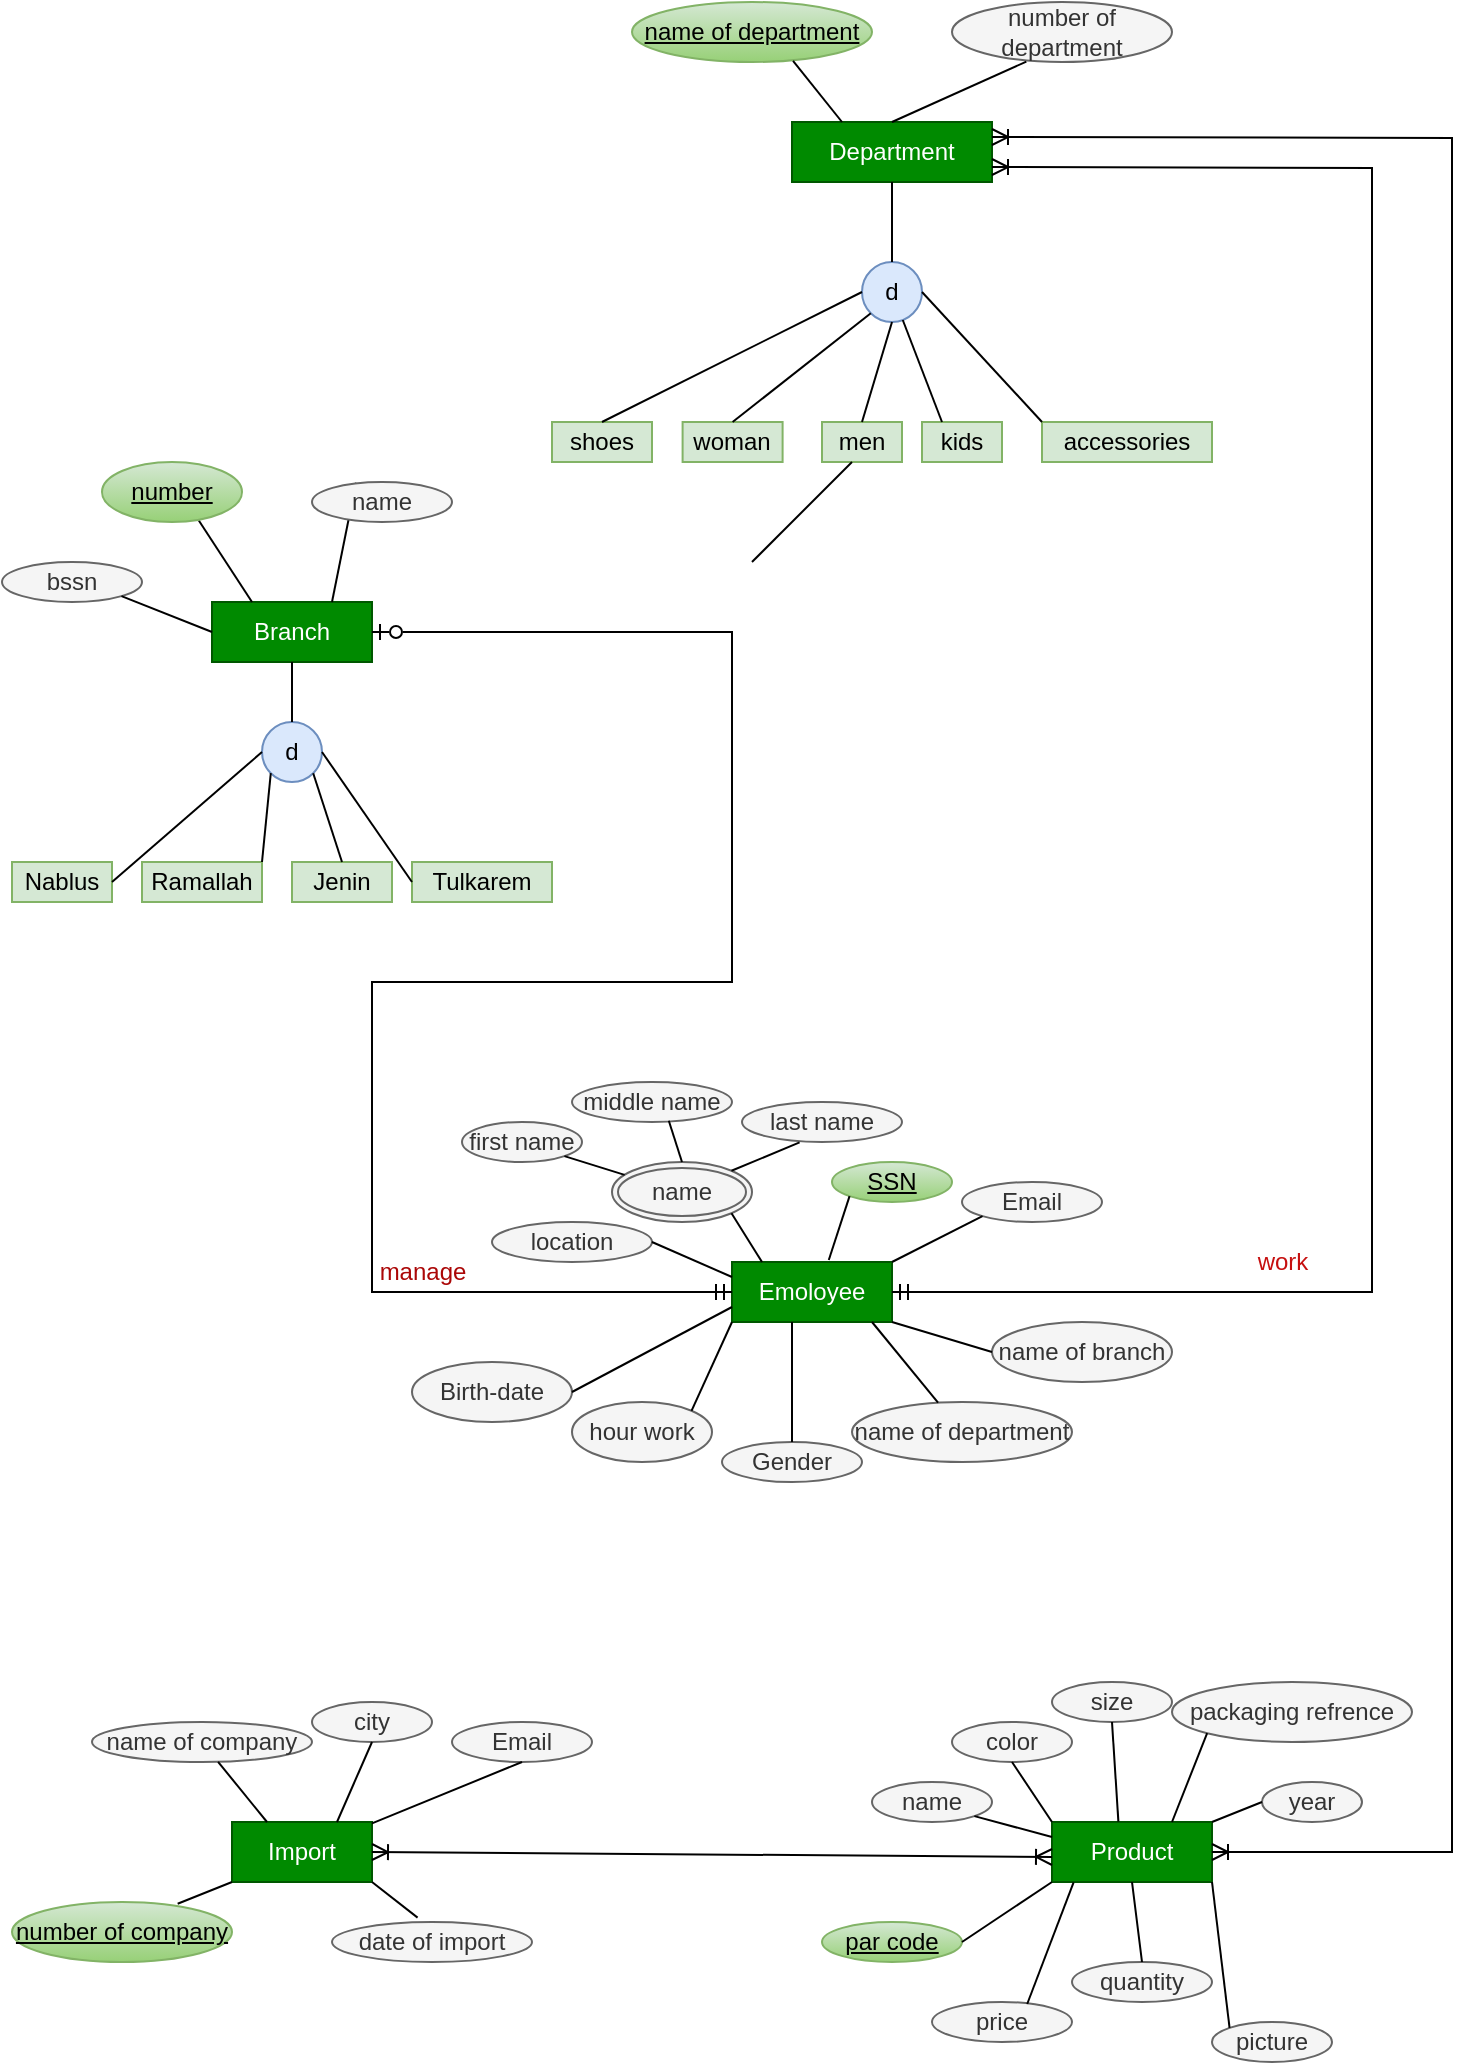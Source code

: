 <mxfile version="22.0.2" type="device">
  <diagram name="Page-1" id="Y_unuWss1Bau1ZSVa-Re">
    <mxGraphModel dx="1727" dy="1023" grid="1" gridSize="10" guides="1" tooltips="1" connect="1" arrows="1" fold="1" page="1" pageScale="1" pageWidth="850" pageHeight="1100" math="0" shadow="0">
      <root>
        <mxCell id="0" />
        <mxCell id="1" parent="0" />
        <mxCell id="bqPSvpWIjxF31g4MlMue-62" value="Emoloyee" style="rounded=0;whiteSpace=wrap;html=1;fillColor=#008a00;fontColor=#ffffff;strokeColor=#005700;" parent="1" vertex="1">
          <mxGeometry x="390" y="1080" width="80" height="30" as="geometry" />
        </mxCell>
        <mxCell id="bqPSvpWIjxF31g4MlMue-63" value="Product" style="rounded=0;whiteSpace=wrap;html=1;fillColor=#008a00;fontColor=#ffffff;strokeColor=#005700;" parent="1" vertex="1">
          <mxGeometry x="550" y="1360" width="80" height="30" as="geometry" />
        </mxCell>
        <mxCell id="bqPSvpWIjxF31g4MlMue-64" value="Import" style="rounded=0;whiteSpace=wrap;html=1;fillColor=#008a00;fontColor=#ffffff;strokeColor=#005700;" parent="1" vertex="1">
          <mxGeometry x="140" y="1360" width="70" height="30" as="geometry" />
        </mxCell>
        <mxCell id="bqPSvpWIjxF31g4MlMue-65" value="Department" style="rounded=0;whiteSpace=wrap;html=1;fillColor=#008a00;fontColor=#ffffff;strokeColor=#005700;" parent="1" vertex="1">
          <mxGeometry x="420" y="510" width="100" height="30" as="geometry" />
        </mxCell>
        <mxCell id="bqPSvpWIjxF31g4MlMue-66" value="Branch" style="rounded=0;whiteSpace=wrap;html=1;fillColor=#008a00;fontColor=#ffffff;strokeColor=#005700;" parent="1" vertex="1">
          <mxGeometry x="130" y="750" width="80" height="30" as="geometry" />
        </mxCell>
        <mxCell id="bqPSvpWIjxF31g4MlMue-69" value="" style="endArrow=none;html=1;rounded=0;exitX=0.75;exitY=0;exitDx=0;exitDy=0;entryX=0.314;entryY=0.02;entryDx=0;entryDy=0;entryPerimeter=0;" parent="1" source="bqPSvpWIjxF31g4MlMue-66" target="bqPSvpWIjxF31g4MlMue-85" edge="1">
          <mxGeometry width="50" height="50" relative="1" as="geometry">
            <mxPoint x="100" y="1035" as="sourcePoint" />
            <mxPoint x="130" y="1005" as="targetPoint" />
            <Array as="points" />
          </mxGeometry>
        </mxCell>
        <mxCell id="bqPSvpWIjxF31g4MlMue-70" value="" style="endArrow=none;html=1;rounded=0;exitX=0.674;exitY=0.913;exitDx=0;exitDy=0;exitPerimeter=0;entryX=0.25;entryY=0;entryDx=0;entryDy=0;" parent="1" source="bqPSvpWIjxF31g4MlMue-84" target="bqPSvpWIjxF31g4MlMue-66" edge="1">
          <mxGeometry width="50" height="50" relative="1" as="geometry">
            <mxPoint x="55.343" y="1010.343" as="sourcePoint" />
            <mxPoint x="70" y="1025" as="targetPoint" />
          </mxGeometry>
        </mxCell>
        <mxCell id="bqPSvpWIjxF31g4MlMue-83" value="name" style="ellipse;shape=doubleEllipse;margin=3;whiteSpace=wrap;html=1;align=center;fillColor=#f5f5f5;fontColor=#333333;strokeColor=#666666;" parent="1" vertex="1">
          <mxGeometry x="330" y="1030" width="70" height="30" as="geometry" />
        </mxCell>
        <mxCell id="bqPSvpWIjxF31g4MlMue-84" value="number" style="ellipse;whiteSpace=wrap;html=1;align=center;fontStyle=4;fillColor=#d5e8d4;strokeColor=#82b366;gradientColor=#97d077;" parent="1" vertex="1">
          <mxGeometry x="75" y="680" width="70" height="30" as="geometry" />
        </mxCell>
        <mxCell id="bqPSvpWIjxF31g4MlMue-85" value="name" style="ellipse;whiteSpace=wrap;html=1;align=center;fillColor=#f5f5f5;fontColor=#333333;strokeColor=#666666;" parent="1" vertex="1">
          <mxGeometry x="180" y="690" width="70" height="20" as="geometry" />
        </mxCell>
        <mxCell id="bqPSvpWIjxF31g4MlMue-86" value="" style="endArrow=none;html=1;rounded=0;exitX=1;exitY=1;exitDx=0;exitDy=0;" parent="1" source="bqPSvpWIjxF31g4MlMue-83" edge="1">
          <mxGeometry relative="1" as="geometry">
            <mxPoint x="390" y="1070" as="sourcePoint" />
            <mxPoint x="405" y="1080" as="targetPoint" />
          </mxGeometry>
        </mxCell>
        <mxCell id="bqPSvpWIjxF31g4MlMue-87" value="last name" style="ellipse;whiteSpace=wrap;html=1;align=center;fillColor=#f5f5f5;fontColor=#333333;strokeColor=#666666;" parent="1" vertex="1">
          <mxGeometry x="395" y="1000" width="80" height="20" as="geometry" />
        </mxCell>
        <mxCell id="bqPSvpWIjxF31g4MlMue-88" value="middle name" style="ellipse;whiteSpace=wrap;html=1;align=center;fillColor=#f5f5f5;fontColor=#333333;strokeColor=#666666;" parent="1" vertex="1">
          <mxGeometry x="310" y="990" width="80" height="20" as="geometry" />
        </mxCell>
        <mxCell id="bqPSvpWIjxF31g4MlMue-89" value="first name" style="ellipse;whiteSpace=wrap;html=1;align=center;fillColor=#f5f5f5;fontColor=#333333;strokeColor=#666666;" parent="1" vertex="1">
          <mxGeometry x="255" y="1010" width="60" height="20" as="geometry" />
        </mxCell>
        <mxCell id="bqPSvpWIjxF31g4MlMue-90" value="" style="endArrow=none;html=1;rounded=0;exitX=1;exitY=1;exitDx=0;exitDy=0;" parent="1" source="bqPSvpWIjxF31g4MlMue-89" target="bqPSvpWIjxF31g4MlMue-83" edge="1">
          <mxGeometry relative="1" as="geometry">
            <mxPoint x="240" y="1039" as="sourcePoint" />
            <mxPoint x="400" y="1039" as="targetPoint" />
          </mxGeometry>
        </mxCell>
        <mxCell id="bqPSvpWIjxF31g4MlMue-91" value="" style="endArrow=none;html=1;rounded=0;entryX=0.5;entryY=0;entryDx=0;entryDy=0;exitX=0.605;exitY=0.97;exitDx=0;exitDy=0;exitPerimeter=0;" parent="1" source="bqPSvpWIjxF31g4MlMue-88" target="bqPSvpWIjxF31g4MlMue-83" edge="1">
          <mxGeometry relative="1" as="geometry">
            <mxPoint x="350" y="1030" as="sourcePoint" />
            <mxPoint x="480" y="1030" as="targetPoint" />
          </mxGeometry>
        </mxCell>
        <mxCell id="bqPSvpWIjxF31g4MlMue-92" value="" style="endArrow=none;html=1;rounded=0;exitX=1;exitY=0;exitDx=0;exitDy=0;entryX=0.36;entryY=1.01;entryDx=0;entryDy=0;entryPerimeter=0;" parent="1" source="bqPSvpWIjxF31g4MlMue-83" target="bqPSvpWIjxF31g4MlMue-87" edge="1">
          <mxGeometry relative="1" as="geometry">
            <mxPoint x="380" y="1040" as="sourcePoint" />
            <mxPoint x="540" y="1040" as="targetPoint" />
          </mxGeometry>
        </mxCell>
        <mxCell id="bqPSvpWIjxF31g4MlMue-93" value="SSN" style="ellipse;whiteSpace=wrap;html=1;align=center;fontStyle=4;fillColor=#d5e8d4;strokeColor=#82b366;gradientColor=#97d077;" parent="1" vertex="1">
          <mxGeometry x="440" y="1030" width="60" height="20" as="geometry" />
        </mxCell>
        <mxCell id="bqPSvpWIjxF31g4MlMue-94" value="" style="endArrow=none;html=1;rounded=0;exitX=0.605;exitY=-0.033;exitDx=0;exitDy=0;exitPerimeter=0;entryX=0;entryY=1;entryDx=0;entryDy=0;" parent="1" source="bqPSvpWIjxF31g4MlMue-62" target="bqPSvpWIjxF31g4MlMue-93" edge="1">
          <mxGeometry relative="1" as="geometry">
            <mxPoint x="440" y="1070" as="sourcePoint" />
            <mxPoint x="480" y="1060" as="targetPoint" />
          </mxGeometry>
        </mxCell>
        <mxCell id="bqPSvpWIjxF31g4MlMue-95" value="location" style="ellipse;whiteSpace=wrap;html=1;align=center;fillColor=#f5f5f5;fontColor=#333333;strokeColor=#666666;" parent="1" vertex="1">
          <mxGeometry x="270" y="1060" width="80" height="20" as="geometry" />
        </mxCell>
        <mxCell id="bqPSvpWIjxF31g4MlMue-96" value="" style="endArrow=none;html=1;rounded=0;exitX=1;exitY=0.5;exitDx=0;exitDy=0;entryX=0;entryY=0.25;entryDx=0;entryDy=0;" parent="1" source="bqPSvpWIjxF31g4MlMue-95" target="bqPSvpWIjxF31g4MlMue-62" edge="1">
          <mxGeometry relative="1" as="geometry">
            <mxPoint x="340" y="990" as="sourcePoint" />
            <mxPoint x="500" y="990" as="targetPoint" />
          </mxGeometry>
        </mxCell>
        <mxCell id="bqPSvpWIjxF31g4MlMue-97" value="Email" style="ellipse;whiteSpace=wrap;html=1;align=center;fillColor=#f5f5f5;fontColor=#333333;strokeColor=#666666;" parent="1" vertex="1">
          <mxGeometry x="505" y="1040" width="70" height="20" as="geometry" />
        </mxCell>
        <mxCell id="bqPSvpWIjxF31g4MlMue-98" value="" style="endArrow=none;html=1;rounded=0;exitX=1;exitY=0;exitDx=0;exitDy=0;entryX=0;entryY=1;entryDx=0;entryDy=0;" parent="1" source="bqPSvpWIjxF31g4MlMue-62" target="bqPSvpWIjxF31g4MlMue-97" edge="1">
          <mxGeometry relative="1" as="geometry">
            <mxPoint x="340" y="990" as="sourcePoint" />
            <mxPoint x="500" y="990" as="targetPoint" />
          </mxGeometry>
        </mxCell>
        <mxCell id="bqPSvpWIjxF31g4MlMue-99" value="hour work" style="ellipse;whiteSpace=wrap;html=1;align=center;fillColor=#f5f5f5;fontColor=#333333;strokeColor=#666666;" parent="1" vertex="1">
          <mxGeometry x="310" y="1150" width="70" height="30" as="geometry" />
        </mxCell>
        <mxCell id="bqPSvpWIjxF31g4MlMue-100" value="" style="endArrow=none;html=1;rounded=0;exitX=1;exitY=0;exitDx=0;exitDy=0;" parent="1" source="bqPSvpWIjxF31g4MlMue-99" edge="1">
          <mxGeometry relative="1" as="geometry">
            <mxPoint x="340" y="990" as="sourcePoint" />
            <mxPoint x="390" y="1110" as="targetPoint" />
          </mxGeometry>
        </mxCell>
        <mxCell id="bqPSvpWIjxF31g4MlMue-101" value="Gender" style="ellipse;whiteSpace=wrap;html=1;align=center;fillColor=#f5f5f5;fontColor=#333333;strokeColor=#666666;" parent="1" vertex="1">
          <mxGeometry x="385" y="1170" width="70" height="20" as="geometry" />
        </mxCell>
        <mxCell id="bqPSvpWIjxF31g4MlMue-102" value="" style="endArrow=none;html=1;rounded=0;exitX=0.5;exitY=0;exitDx=0;exitDy=0;entryX=0.375;entryY=1;entryDx=0;entryDy=0;entryPerimeter=0;" parent="1" source="bqPSvpWIjxF31g4MlMue-101" target="bqPSvpWIjxF31g4MlMue-62" edge="1">
          <mxGeometry relative="1" as="geometry">
            <mxPoint x="340" y="990" as="sourcePoint" />
            <mxPoint x="500" y="990" as="targetPoint" />
          </mxGeometry>
        </mxCell>
        <mxCell id="bqPSvpWIjxF31g4MlMue-103" value="name of department" style="ellipse;whiteSpace=wrap;html=1;align=center;fillColor=#f5f5f5;fontColor=#333333;strokeColor=#666666;" parent="1" vertex="1">
          <mxGeometry x="450" y="1150" width="110" height="30" as="geometry" />
        </mxCell>
        <mxCell id="bqPSvpWIjxF31g4MlMue-104" value="" style="endArrow=none;html=1;rounded=0;" parent="1" source="bqPSvpWIjxF31g4MlMue-103" edge="1">
          <mxGeometry relative="1" as="geometry">
            <mxPoint x="340" y="990" as="sourcePoint" />
            <mxPoint x="460" y="1110" as="targetPoint" />
          </mxGeometry>
        </mxCell>
        <mxCell id="bqPSvpWIjxF31g4MlMue-105" value="name of branch" style="ellipse;whiteSpace=wrap;html=1;align=center;fillColor=#f5f5f5;fontColor=#333333;strokeColor=#666666;" parent="1" vertex="1">
          <mxGeometry x="520" y="1110" width="90" height="30" as="geometry" />
        </mxCell>
        <mxCell id="bqPSvpWIjxF31g4MlMue-106" value="" style="endArrow=none;html=1;rounded=0;exitX=1;exitY=1;exitDx=0;exitDy=0;entryX=0;entryY=0.5;entryDx=0;entryDy=0;" parent="1" source="bqPSvpWIjxF31g4MlMue-62" target="bqPSvpWIjxF31g4MlMue-105" edge="1">
          <mxGeometry relative="1" as="geometry">
            <mxPoint x="520" y="920" as="sourcePoint" />
            <mxPoint x="530" y="1120" as="targetPoint" />
          </mxGeometry>
        </mxCell>
        <mxCell id="bqPSvpWIjxF31g4MlMue-107" value="Birth-date" style="ellipse;whiteSpace=wrap;html=1;align=center;fillColor=#f5f5f5;fontColor=#333333;strokeColor=#666666;" parent="1" vertex="1">
          <mxGeometry x="230" y="1130" width="80" height="30" as="geometry" />
        </mxCell>
        <mxCell id="bqPSvpWIjxF31g4MlMue-108" value="" style="endArrow=none;html=1;rounded=0;exitX=1;exitY=0.5;exitDx=0;exitDy=0;entryX=0;entryY=0.75;entryDx=0;entryDy=0;" parent="1" source="bqPSvpWIjxF31g4MlMue-107" target="bqPSvpWIjxF31g4MlMue-62" edge="1">
          <mxGeometry relative="1" as="geometry">
            <mxPoint x="340" y="990" as="sourcePoint" />
            <mxPoint x="500" y="990" as="targetPoint" />
          </mxGeometry>
        </mxCell>
        <mxCell id="bqPSvpWIjxF31g4MlMue-111" value="number of department" style="ellipse;whiteSpace=wrap;html=1;align=center;fillColor=#f5f5f5;fontColor=#333333;strokeColor=#666666;" parent="1" vertex="1">
          <mxGeometry x="500" y="450" width="110" height="30" as="geometry" />
        </mxCell>
        <mxCell id="bqPSvpWIjxF31g4MlMue-113" value="name of department" style="ellipse;whiteSpace=wrap;html=1;align=center;fontStyle=4;fillColor=#d5e8d4;strokeColor=#82b366;gradientColor=#97d077;" parent="1" vertex="1">
          <mxGeometry x="340" y="450" width="120" height="30" as="geometry" />
        </mxCell>
        <mxCell id="bqPSvpWIjxF31g4MlMue-114" value="" style="endArrow=none;html=1;rounded=0;exitX=0.671;exitY=0.98;exitDx=0;exitDy=0;exitPerimeter=0;entryX=0.25;entryY=0;entryDx=0;entryDy=0;" parent="1" source="bqPSvpWIjxF31g4MlMue-113" target="bqPSvpWIjxF31g4MlMue-65" edge="1">
          <mxGeometry relative="1" as="geometry">
            <mxPoint x="340" y="1010" as="sourcePoint" />
            <mxPoint x="500" y="1010" as="targetPoint" />
          </mxGeometry>
        </mxCell>
        <mxCell id="bqPSvpWIjxF31g4MlMue-115" value="" style="endArrow=none;html=1;rounded=0;exitX=0.338;exitY=0.993;exitDx=0;exitDy=0;exitPerimeter=0;entryX=0.5;entryY=0;entryDx=0;entryDy=0;" parent="1" source="bqPSvpWIjxF31g4MlMue-111" target="bqPSvpWIjxF31g4MlMue-65" edge="1">
          <mxGeometry relative="1" as="geometry">
            <mxPoint x="340" y="1010" as="sourcePoint" />
            <mxPoint x="500" y="1010" as="targetPoint" />
          </mxGeometry>
        </mxCell>
        <mxCell id="bqPSvpWIjxF31g4MlMue-116" value="name of company" style="ellipse;whiteSpace=wrap;html=1;align=center;fillColor=#f5f5f5;fontColor=#333333;strokeColor=#666666;" parent="1" vertex="1">
          <mxGeometry x="70" y="1310" width="110" height="20" as="geometry" />
        </mxCell>
        <mxCell id="bqPSvpWIjxF31g4MlMue-117" value="" style="endArrow=none;html=1;rounded=0;entryX=0.25;entryY=0;entryDx=0;entryDy=0;" parent="1" source="bqPSvpWIjxF31g4MlMue-116" target="bqPSvpWIjxF31g4MlMue-64" edge="1">
          <mxGeometry relative="1" as="geometry">
            <mxPoint x="360" y="1260" as="sourcePoint" />
            <mxPoint x="520" y="1260" as="targetPoint" />
          </mxGeometry>
        </mxCell>
        <mxCell id="bqPSvpWIjxF31g4MlMue-118" value="city" style="ellipse;whiteSpace=wrap;html=1;align=center;fillColor=#f5f5f5;fontColor=#333333;strokeColor=#666666;" parent="1" vertex="1">
          <mxGeometry x="180" y="1300" width="60" height="20" as="geometry" />
        </mxCell>
        <mxCell id="bqPSvpWIjxF31g4MlMue-120" value="" style="endArrow=none;html=1;rounded=0;exitX=0.5;exitY=1;exitDx=0;exitDy=0;entryX=0.75;entryY=0;entryDx=0;entryDy=0;" parent="1" source="bqPSvpWIjxF31g4MlMue-118" target="bqPSvpWIjxF31g4MlMue-64" edge="1">
          <mxGeometry relative="1" as="geometry">
            <mxPoint x="360" y="1260" as="sourcePoint" />
            <mxPoint x="520" y="1260" as="targetPoint" />
          </mxGeometry>
        </mxCell>
        <mxCell id="bqPSvpWIjxF31g4MlMue-121" value="Email" style="ellipse;whiteSpace=wrap;html=1;align=center;fillColor=#f5f5f5;fontColor=#333333;strokeColor=#666666;" parent="1" vertex="1">
          <mxGeometry x="250" y="1310" width="70" height="20" as="geometry" />
        </mxCell>
        <mxCell id="bqPSvpWIjxF31g4MlMue-122" value="" style="endArrow=none;html=1;rounded=0;exitX=0.5;exitY=1;exitDx=0;exitDy=0;" parent="1" source="bqPSvpWIjxF31g4MlMue-121" target="bqPSvpWIjxF31g4MlMue-64" edge="1">
          <mxGeometry relative="1" as="geometry">
            <mxPoint x="360" y="1260" as="sourcePoint" />
            <mxPoint x="520" y="1260" as="targetPoint" />
          </mxGeometry>
        </mxCell>
        <mxCell id="bqPSvpWIjxF31g4MlMue-124" value="" style="endArrow=none;html=1;rounded=0;exitX=0.753;exitY=0.03;exitDx=0;exitDy=0;exitPerimeter=0;entryX=0;entryY=1;entryDx=0;entryDy=0;" parent="1" source="bqPSvpWIjxF31g4MlMue-127" target="bqPSvpWIjxF31g4MlMue-64" edge="1">
          <mxGeometry relative="1" as="geometry">
            <mxPoint x="108.8" y="1400.6" as="sourcePoint" />
            <mxPoint x="520" y="1260" as="targetPoint" />
          </mxGeometry>
        </mxCell>
        <mxCell id="bqPSvpWIjxF31g4MlMue-125" value="date of import" style="ellipse;whiteSpace=wrap;html=1;align=center;fillColor=#f5f5f5;fontColor=#333333;strokeColor=#666666;" parent="1" vertex="1">
          <mxGeometry x="190" y="1410" width="100" height="20" as="geometry" />
        </mxCell>
        <mxCell id="bqPSvpWIjxF31g4MlMue-126" value="" style="endArrow=none;html=1;rounded=0;exitX=1;exitY=1;exitDx=0;exitDy=0;entryX=0.428;entryY=-0.11;entryDx=0;entryDy=0;entryPerimeter=0;" parent="1" source="bqPSvpWIjxF31g4MlMue-64" target="bqPSvpWIjxF31g4MlMue-125" edge="1">
          <mxGeometry relative="1" as="geometry">
            <mxPoint x="360" y="1260" as="sourcePoint" />
            <mxPoint x="520" y="1260" as="targetPoint" />
          </mxGeometry>
        </mxCell>
        <mxCell id="bqPSvpWIjxF31g4MlMue-127" value="number of company" style="ellipse;whiteSpace=wrap;html=1;align=center;fontStyle=4;fillColor=#d5e8d4;strokeColor=#82b366;gradientColor=#97d077;" parent="1" vertex="1">
          <mxGeometry x="30" y="1400" width="110" height="30" as="geometry" />
        </mxCell>
        <mxCell id="bqPSvpWIjxF31g4MlMue-128" value="color" style="ellipse;whiteSpace=wrap;html=1;align=center;fillColor=#f5f5f5;fontColor=#333333;strokeColor=#666666;" parent="1" vertex="1">
          <mxGeometry x="500" y="1310" width="60" height="20" as="geometry" />
        </mxCell>
        <mxCell id="bqPSvpWIjxF31g4MlMue-129" value="" style="endArrow=none;html=1;rounded=0;exitX=0.5;exitY=1;exitDx=0;exitDy=0;entryX=0;entryY=0;entryDx=0;entryDy=0;" parent="1" source="bqPSvpWIjxF31g4MlMue-128" target="bqPSvpWIjxF31g4MlMue-63" edge="1">
          <mxGeometry relative="1" as="geometry">
            <mxPoint x="360" y="1270" as="sourcePoint" />
            <mxPoint x="540" y="1350" as="targetPoint" />
          </mxGeometry>
        </mxCell>
        <mxCell id="bqPSvpWIjxF31g4MlMue-130" value="size" style="ellipse;whiteSpace=wrap;html=1;align=center;fillColor=#f5f5f5;fontColor=#333333;strokeColor=#666666;" parent="1" vertex="1">
          <mxGeometry x="550" y="1290" width="60" height="20" as="geometry" />
        </mxCell>
        <mxCell id="bqPSvpWIjxF31g4MlMue-131" value="" style="endArrow=none;html=1;rounded=0;entryX=0.5;entryY=1;entryDx=0;entryDy=0;exitX=0.415;exitY=-0.007;exitDx=0;exitDy=0;exitPerimeter=0;" parent="1" source="bqPSvpWIjxF31g4MlMue-63" target="bqPSvpWIjxF31g4MlMue-130" edge="1">
          <mxGeometry relative="1" as="geometry">
            <mxPoint x="360" y="1270" as="sourcePoint" />
            <mxPoint x="520" y="1270" as="targetPoint" />
          </mxGeometry>
        </mxCell>
        <mxCell id="bqPSvpWIjxF31g4MlMue-132" value="packaging refrence" style="ellipse;whiteSpace=wrap;html=1;align=center;fillColor=#f5f5f5;fontColor=#333333;strokeColor=#666666;" parent="1" vertex="1">
          <mxGeometry x="610" y="1290" width="120" height="30" as="geometry" />
        </mxCell>
        <mxCell id="bqPSvpWIjxF31g4MlMue-133" value="" style="endArrow=none;html=1;rounded=0;entryX=0.75;entryY=0;entryDx=0;entryDy=0;exitX=0;exitY=1;exitDx=0;exitDy=0;" parent="1" source="bqPSvpWIjxF31g4MlMue-132" target="bqPSvpWIjxF31g4MlMue-63" edge="1">
          <mxGeometry relative="1" as="geometry">
            <mxPoint x="360" y="1270" as="sourcePoint" />
            <mxPoint x="520" y="1270" as="targetPoint" />
          </mxGeometry>
        </mxCell>
        <mxCell id="bqPSvpWIjxF31g4MlMue-134" value="year" style="ellipse;whiteSpace=wrap;html=1;align=center;fillColor=#f5f5f5;fontColor=#333333;strokeColor=#666666;" parent="1" vertex="1">
          <mxGeometry x="655" y="1340" width="50" height="20" as="geometry" />
        </mxCell>
        <mxCell id="bqPSvpWIjxF31g4MlMue-135" value="" style="endArrow=none;html=1;rounded=0;entryX=0;entryY=0.5;entryDx=0;entryDy=0;exitX=1;exitY=0;exitDx=0;exitDy=0;" parent="1" source="bqPSvpWIjxF31g4MlMue-63" target="bqPSvpWIjxF31g4MlMue-134" edge="1">
          <mxGeometry relative="1" as="geometry">
            <mxPoint x="360" y="1270" as="sourcePoint" />
            <mxPoint x="520" y="1270" as="targetPoint" />
          </mxGeometry>
        </mxCell>
        <mxCell id="bqPSvpWIjxF31g4MlMue-136" value="name" style="ellipse;whiteSpace=wrap;html=1;align=center;fillColor=#f5f5f5;fontColor=#333333;strokeColor=#666666;" parent="1" vertex="1">
          <mxGeometry x="460" y="1340" width="60" height="20" as="geometry" />
        </mxCell>
        <mxCell id="bqPSvpWIjxF31g4MlMue-137" value="" style="endArrow=none;html=1;rounded=0;exitX=1;exitY=1;exitDx=0;exitDy=0;entryX=0;entryY=0.25;entryDx=0;entryDy=0;" parent="1" source="bqPSvpWIjxF31g4MlMue-136" target="bqPSvpWIjxF31g4MlMue-63" edge="1">
          <mxGeometry relative="1" as="geometry">
            <mxPoint x="360" y="1270" as="sourcePoint" />
            <mxPoint x="540" y="1360" as="targetPoint" />
          </mxGeometry>
        </mxCell>
        <mxCell id="bqPSvpWIjxF31g4MlMue-138" value="par code" style="ellipse;whiteSpace=wrap;html=1;align=center;fontStyle=4;fillColor=#d5e8d4;strokeColor=#82b366;gradientColor=#97d077;" parent="1" vertex="1">
          <mxGeometry x="435" y="1410" width="70" height="20" as="geometry" />
        </mxCell>
        <mxCell id="bqPSvpWIjxF31g4MlMue-139" value="" style="endArrow=none;html=1;rounded=0;exitX=1;exitY=0.5;exitDx=0;exitDy=0;entryX=0;entryY=1;entryDx=0;entryDy=0;" parent="1" source="bqPSvpWIjxF31g4MlMue-138" target="bqPSvpWIjxF31g4MlMue-63" edge="1">
          <mxGeometry relative="1" as="geometry">
            <mxPoint x="360" y="1270" as="sourcePoint" />
            <mxPoint x="520" y="1270" as="targetPoint" />
          </mxGeometry>
        </mxCell>
        <mxCell id="bqPSvpWIjxF31g4MlMue-142" value="price" style="ellipse;whiteSpace=wrap;html=1;align=center;fillColor=#f5f5f5;fontColor=#333333;strokeColor=#666666;" parent="1" vertex="1">
          <mxGeometry x="490" y="1450" width="70" height="20" as="geometry" />
        </mxCell>
        <mxCell id="bqPSvpWIjxF31g4MlMue-143" value="" style="endArrow=none;html=1;rounded=0;exitX=0.68;exitY=0.05;exitDx=0;exitDy=0;exitPerimeter=0;entryX=0.135;entryY=1.007;entryDx=0;entryDy=0;entryPerimeter=0;" parent="1" source="bqPSvpWIjxF31g4MlMue-142" target="bqPSvpWIjxF31g4MlMue-63" edge="1">
          <mxGeometry relative="1" as="geometry">
            <mxPoint x="360" y="1270" as="sourcePoint" />
            <mxPoint x="520" y="1270" as="targetPoint" />
          </mxGeometry>
        </mxCell>
        <mxCell id="bqPSvpWIjxF31g4MlMue-144" value="quantity" style="ellipse;whiteSpace=wrap;html=1;align=center;fillColor=#f5f5f5;fontColor=#333333;strokeColor=#666666;" parent="1" vertex="1">
          <mxGeometry x="560" y="1430" width="70" height="20" as="geometry" />
        </mxCell>
        <mxCell id="bqPSvpWIjxF31g4MlMue-145" value="" style="endArrow=none;html=1;rounded=0;exitX=0.5;exitY=0;exitDx=0;exitDy=0;entryX=0.5;entryY=1;entryDx=0;entryDy=0;" parent="1" source="bqPSvpWIjxF31g4MlMue-144" target="bqPSvpWIjxF31g4MlMue-63" edge="1">
          <mxGeometry relative="1" as="geometry">
            <mxPoint x="360" y="1270" as="sourcePoint" />
            <mxPoint x="520" y="1270" as="targetPoint" />
          </mxGeometry>
        </mxCell>
        <mxCell id="bqPSvpWIjxF31g4MlMue-146" value="picture" style="ellipse;whiteSpace=wrap;html=1;align=center;fillColor=#f5f5f5;fontColor=#333333;strokeColor=#666666;" parent="1" vertex="1">
          <mxGeometry x="630" y="1460" width="60" height="20" as="geometry" />
        </mxCell>
        <mxCell id="bqPSvpWIjxF31g4MlMue-147" value="" style="endArrow=none;html=1;rounded=0;exitX=1;exitY=1;exitDx=0;exitDy=0;entryX=0;entryY=0;entryDx=0;entryDy=0;" parent="1" source="bqPSvpWIjxF31g4MlMue-63" target="bqPSvpWIjxF31g4MlMue-146" edge="1">
          <mxGeometry relative="1" as="geometry">
            <mxPoint x="360" y="1270" as="sourcePoint" />
            <mxPoint x="520" y="1270" as="targetPoint" />
          </mxGeometry>
        </mxCell>
        <mxCell id="bqPSvpWIjxF31g4MlMue-148" value="" style="endArrow=ERmandOne;html=1;rounded=0;startArrow=ERzeroToOne;startFill=0;endFill=0;exitX=1;exitY=0.5;exitDx=0;exitDy=0;entryX=0;entryY=0.5;entryDx=0;entryDy=0;" parent="1" source="bqPSvpWIjxF31g4MlMue-66" target="bqPSvpWIjxF31g4MlMue-62" edge="1">
          <mxGeometry width="50" height="50" relative="1" as="geometry">
            <mxPoint x="190" y="950" as="sourcePoint" />
            <mxPoint x="220" y="1080" as="targetPoint" />
            <Array as="points">
              <mxPoint x="390" y="765" />
              <mxPoint x="390" y="940" />
              <mxPoint x="210" y="940" />
              <mxPoint x="210" y="1095" />
            </Array>
          </mxGeometry>
        </mxCell>
        <mxCell id="bqPSvpWIjxF31g4MlMue-149" value="" style="endArrow=ERoneToMany;html=1;rounded=0;startArrow=ERmandOne;startFill=0;endFill=0;entryX=1;entryY=0.75;entryDx=0;entryDy=0;" parent="1" target="bqPSvpWIjxF31g4MlMue-65" edge="1">
          <mxGeometry width="50" height="50" relative="1" as="geometry">
            <mxPoint x="470" y="1095" as="sourcePoint" />
            <mxPoint x="520" y="537.5" as="targetPoint" />
            <Array as="points">
              <mxPoint x="550" y="1095" />
              <mxPoint x="710" y="1095" />
              <mxPoint x="710" y="533" />
            </Array>
          </mxGeometry>
        </mxCell>
        <mxCell id="bqPSvpWIjxF31g4MlMue-151" value="" style="endArrow=ERoneToMany;html=1;rounded=0;entryX=1;entryY=0.25;entryDx=0;entryDy=0;startArrow=ERoneToMany;startFill=0;endFill=0;exitX=1;exitY=0.5;exitDx=0;exitDy=0;" parent="1" source="bqPSvpWIjxF31g4MlMue-63" target="bqPSvpWIjxF31g4MlMue-65" edge="1">
          <mxGeometry width="50" height="50" relative="1" as="geometry">
            <mxPoint x="620" y="1299.99" as="sourcePoint" />
            <mxPoint x="510" y="517.5" as="targetPoint" />
            <Array as="points">
              <mxPoint x="750" y="1375" />
              <mxPoint x="750" y="518" />
            </Array>
          </mxGeometry>
        </mxCell>
        <mxCell id="bqPSvpWIjxF31g4MlMue-153" value="" style="endArrow=ERoneToMany;html=1;rounded=0;startArrow=ERoneToMany;startFill=0;endFill=0;exitX=1;exitY=0.5;exitDx=0;exitDy=0;entryX=0;entryY=0.5;entryDx=0;entryDy=0;" parent="1" source="bqPSvpWIjxF31g4MlMue-64" edge="1">
          <mxGeometry width="50" height="50" relative="1" as="geometry">
            <mxPoint x="210" y="1373.5" as="sourcePoint" />
            <mxPoint x="550" y="1377.5" as="targetPoint" />
            <Array as="points" />
          </mxGeometry>
        </mxCell>
        <mxCell id="bqPSvpWIjxF31g4MlMue-157" value="manage" style="text;html=1;align=center;verticalAlign=middle;resizable=0;points=[];autosize=1;strokeColor=none;fillColor=none;fontColor=#ab0707;" parent="1" vertex="1">
          <mxGeometry x="200" y="1070" width="70" height="30" as="geometry" />
        </mxCell>
        <mxCell id="bqPSvpWIjxF31g4MlMue-158" value="work" style="text;html=1;align=center;verticalAlign=middle;resizable=0;points=[];autosize=1;strokeColor=none;fillColor=none;fontColor=#c61010;" parent="1" vertex="1">
          <mxGeometry x="640" y="1065" width="50" height="30" as="geometry" />
        </mxCell>
        <mxCell id="7zEtPqbZSa3js2nYEttz-2" value="woman" style="whiteSpace=wrap;html=1;fillColor=#d5e8d4;strokeColor=#82b366;" parent="1" vertex="1">
          <mxGeometry x="365.3" y="660" width="50" height="20" as="geometry" />
        </mxCell>
        <mxCell id="7zEtPqbZSa3js2nYEttz-3" value="men" style="whiteSpace=wrap;html=1;fillColor=#d5e8d4;strokeColor=#82b366;" parent="1" vertex="1">
          <mxGeometry x="435" y="660" width="40" height="20" as="geometry" />
        </mxCell>
        <mxCell id="7zEtPqbZSa3js2nYEttz-4" value="kids" style="whiteSpace=wrap;html=1;fillColor=#d5e8d4;strokeColor=#82b366;" parent="1" vertex="1">
          <mxGeometry x="485" y="660" width="40" height="20" as="geometry" />
        </mxCell>
        <mxCell id="7zEtPqbZSa3js2nYEttz-5" value="accessories" style="whiteSpace=wrap;html=1;fillColor=#d5e8d4;strokeColor=#82b366;" parent="1" vertex="1">
          <mxGeometry x="545" y="660" width="85" height="20" as="geometry" />
        </mxCell>
        <mxCell id="7zEtPqbZSa3js2nYEttz-6" value="shoes" style="whiteSpace=wrap;html=1;fillColor=#d5e8d4;strokeColor=#82b366;" parent="1" vertex="1">
          <mxGeometry x="300" y="660" width="50" height="20" as="geometry" />
        </mxCell>
        <mxCell id="7zEtPqbZSa3js2nYEttz-10" value="d" style="ellipse;whiteSpace=wrap;html=1;fillColor=#dae8fc;strokeColor=#6c8ebf;" parent="1" vertex="1">
          <mxGeometry x="455" y="580" width="30" height="30" as="geometry" />
        </mxCell>
        <mxCell id="7zEtPqbZSa3js2nYEttz-12" value="" style="endArrow=none;html=1;rounded=0;entryX=0;entryY=0;entryDx=0;entryDy=0;exitX=1;exitY=0.5;exitDx=0;exitDy=0;" parent="1" source="7zEtPqbZSa3js2nYEttz-10" target="7zEtPqbZSa3js2nYEttz-5" edge="1">
          <mxGeometry width="50" height="50" relative="1" as="geometry">
            <mxPoint x="400" y="840" as="sourcePoint" />
            <mxPoint x="450" y="790" as="targetPoint" />
          </mxGeometry>
        </mxCell>
        <mxCell id="7zEtPqbZSa3js2nYEttz-13" value="" style="endArrow=none;html=1;rounded=0;exitX=0.25;exitY=0;exitDx=0;exitDy=0;" parent="1" source="7zEtPqbZSa3js2nYEttz-4" target="7zEtPqbZSa3js2nYEttz-10" edge="1">
          <mxGeometry width="50" height="50" relative="1" as="geometry">
            <mxPoint x="400" y="840" as="sourcePoint" />
            <mxPoint x="480" y="610" as="targetPoint" />
          </mxGeometry>
        </mxCell>
        <mxCell id="7zEtPqbZSa3js2nYEttz-14" value="" style="endArrow=none;html=1;rounded=0;entryX=0.5;entryY=1;entryDx=0;entryDy=0;exitX=0.5;exitY=0;exitDx=0;exitDy=0;" parent="1" source="7zEtPqbZSa3js2nYEttz-3" target="7zEtPqbZSa3js2nYEttz-10" edge="1">
          <mxGeometry width="50" height="50" relative="1" as="geometry">
            <mxPoint x="418" y="707" as="sourcePoint" />
            <mxPoint x="450" y="790" as="targetPoint" />
          </mxGeometry>
        </mxCell>
        <mxCell id="7zEtPqbZSa3js2nYEttz-15" value="" style="endArrow=none;html=1;rounded=0;exitX=0.5;exitY=0;exitDx=0;exitDy=0;entryX=0;entryY=1;entryDx=0;entryDy=0;" parent="1" source="7zEtPqbZSa3js2nYEttz-2" target="7zEtPqbZSa3js2nYEttz-10" edge="1">
          <mxGeometry width="50" height="50" relative="1" as="geometry">
            <mxPoint x="435.3" y="830" as="sourcePoint" />
            <mxPoint x="494.693" y="595.607" as="targetPoint" />
          </mxGeometry>
        </mxCell>
        <mxCell id="7zEtPqbZSa3js2nYEttz-16" value="" style="endArrow=none;html=1;rounded=0;exitX=0.5;exitY=0;exitDx=0;exitDy=0;entryX=0;entryY=0.5;entryDx=0;entryDy=0;" parent="1" source="7zEtPqbZSa3js2nYEttz-6" target="7zEtPqbZSa3js2nYEttz-10" edge="1">
          <mxGeometry width="50" height="50" relative="1" as="geometry">
            <mxPoint x="310" y="900" as="sourcePoint" />
            <mxPoint x="360" y="850" as="targetPoint" />
          </mxGeometry>
        </mxCell>
        <mxCell id="7zEtPqbZSa3js2nYEttz-17" value="" style="endArrow=none;html=1;rounded=0;exitX=0.5;exitY=0;exitDx=0;exitDy=0;" parent="1" source="7zEtPqbZSa3js2nYEttz-10" target="bqPSvpWIjxF31g4MlMue-65" edge="1">
          <mxGeometry width="50" height="50" relative="1" as="geometry">
            <mxPoint x="400" y="840" as="sourcePoint" />
            <mxPoint x="460" y="840" as="targetPoint" />
          </mxGeometry>
        </mxCell>
        <mxCell id="7zEtPqbZSa3js2nYEttz-18" value="Nablus" style="whiteSpace=wrap;html=1;fillColor=#d5e8d4;strokeColor=#82b366;" parent="1" vertex="1">
          <mxGeometry x="30" y="880" width="50" height="20" as="geometry" />
        </mxCell>
        <mxCell id="7zEtPqbZSa3js2nYEttz-19" value="Ramallah" style="whiteSpace=wrap;html=1;fillColor=#d5e8d4;strokeColor=#82b366;" parent="1" vertex="1">
          <mxGeometry x="95" y="880" width="60" height="20" as="geometry" />
        </mxCell>
        <mxCell id="7zEtPqbZSa3js2nYEttz-20" value="Jenin" style="whiteSpace=wrap;html=1;fillColor=#d5e8d4;strokeColor=#82b366;" parent="1" vertex="1">
          <mxGeometry x="170" y="880" width="50" height="20" as="geometry" />
        </mxCell>
        <mxCell id="7zEtPqbZSa3js2nYEttz-22" value="Tulkarem" style="whiteSpace=wrap;html=1;fillColor=#d5e8d4;strokeColor=#82b366;" parent="1" vertex="1">
          <mxGeometry x="230" y="880" width="70" height="20" as="geometry" />
        </mxCell>
        <mxCell id="7zEtPqbZSa3js2nYEttz-24" value="d" style="ellipse;whiteSpace=wrap;html=1;fillColor=#dae8fc;strokeColor=#6c8ebf;" parent="1" vertex="1">
          <mxGeometry x="155" y="810" width="30" height="30" as="geometry" />
        </mxCell>
        <mxCell id="7zEtPqbZSa3js2nYEttz-25" value="" style="endArrow=none;html=1;rounded=0;exitX=1;exitY=0.5;exitDx=0;exitDy=0;entryX=0;entryY=0.5;entryDx=0;entryDy=0;" parent="1" source="7zEtPqbZSa3js2nYEttz-18" target="7zEtPqbZSa3js2nYEttz-24" edge="1">
          <mxGeometry width="50" height="50" relative="1" as="geometry">
            <mxPoint x="400" y="1040" as="sourcePoint" />
            <mxPoint x="450" y="990" as="targetPoint" />
          </mxGeometry>
        </mxCell>
        <mxCell id="7zEtPqbZSa3js2nYEttz-26" value="" style="endArrow=none;html=1;rounded=0;entryX=0;entryY=1;entryDx=0;entryDy=0;exitX=1;exitY=0;exitDx=0;exitDy=0;" parent="1" source="7zEtPqbZSa3js2nYEttz-19" target="7zEtPqbZSa3js2nYEttz-24" edge="1">
          <mxGeometry width="50" height="50" relative="1" as="geometry">
            <mxPoint x="400" y="1040" as="sourcePoint" />
            <mxPoint x="450" y="990" as="targetPoint" />
          </mxGeometry>
        </mxCell>
        <mxCell id="7zEtPqbZSa3js2nYEttz-27" value="" style="endArrow=none;html=1;rounded=0;entryX=1;entryY=1;entryDx=0;entryDy=0;exitX=0.5;exitY=0;exitDx=0;exitDy=0;" parent="1" source="7zEtPqbZSa3js2nYEttz-20" target="7zEtPqbZSa3js2nYEttz-24" edge="1">
          <mxGeometry width="50" height="50" relative="1" as="geometry">
            <mxPoint x="400" y="1040" as="sourcePoint" />
            <mxPoint x="450" y="990" as="targetPoint" />
          </mxGeometry>
        </mxCell>
        <mxCell id="7zEtPqbZSa3js2nYEttz-28" value="" style="endArrow=none;html=1;rounded=0;entryX=1;entryY=0.5;entryDx=0;entryDy=0;exitX=0;exitY=0.5;exitDx=0;exitDy=0;" parent="1" source="7zEtPqbZSa3js2nYEttz-22" target="7zEtPqbZSa3js2nYEttz-24" edge="1">
          <mxGeometry width="50" height="50" relative="1" as="geometry">
            <mxPoint x="400" y="1040" as="sourcePoint" />
            <mxPoint x="450" y="990" as="targetPoint" />
          </mxGeometry>
        </mxCell>
        <mxCell id="7zEtPqbZSa3js2nYEttz-29" value="" style="endArrow=none;html=1;rounded=0;entryX=0.5;entryY=1;entryDx=0;entryDy=0;exitX=0.5;exitY=0;exitDx=0;exitDy=0;" parent="1" source="7zEtPqbZSa3js2nYEttz-24" target="bqPSvpWIjxF31g4MlMue-66" edge="1">
          <mxGeometry width="50" height="50" relative="1" as="geometry">
            <mxPoint x="400" y="1040" as="sourcePoint" />
            <mxPoint x="450" y="990" as="targetPoint" />
          </mxGeometry>
        </mxCell>
        <mxCell id="hsePjNFoP6rzhibjnnDC-1" value="bssn" style="ellipse;whiteSpace=wrap;html=1;align=center;fillColor=#f5f5f5;fontColor=#333333;strokeColor=#666666;" vertex="1" parent="1">
          <mxGeometry x="25" y="730" width="70" height="20" as="geometry" />
        </mxCell>
        <mxCell id="hsePjNFoP6rzhibjnnDC-2" value="" style="endArrow=none;html=1;rounded=0;" edge="1" parent="1">
          <mxGeometry width="50" height="50" relative="1" as="geometry">
            <mxPoint x="400" y="730" as="sourcePoint" />
            <mxPoint x="450" y="680" as="targetPoint" />
          </mxGeometry>
        </mxCell>
        <mxCell id="hsePjNFoP6rzhibjnnDC-3" value="" style="endArrow=none;html=1;rounded=0;exitX=1;exitY=1;exitDx=0;exitDy=0;entryX=0;entryY=0.5;entryDx=0;entryDy=0;" edge="1" parent="1" source="hsePjNFoP6rzhibjnnDC-1" target="bqPSvpWIjxF31g4MlMue-66">
          <mxGeometry width="50" height="50" relative="1" as="geometry">
            <mxPoint x="70" y="830" as="sourcePoint" />
            <mxPoint x="120" y="780" as="targetPoint" />
          </mxGeometry>
        </mxCell>
      </root>
    </mxGraphModel>
  </diagram>
</mxfile>
